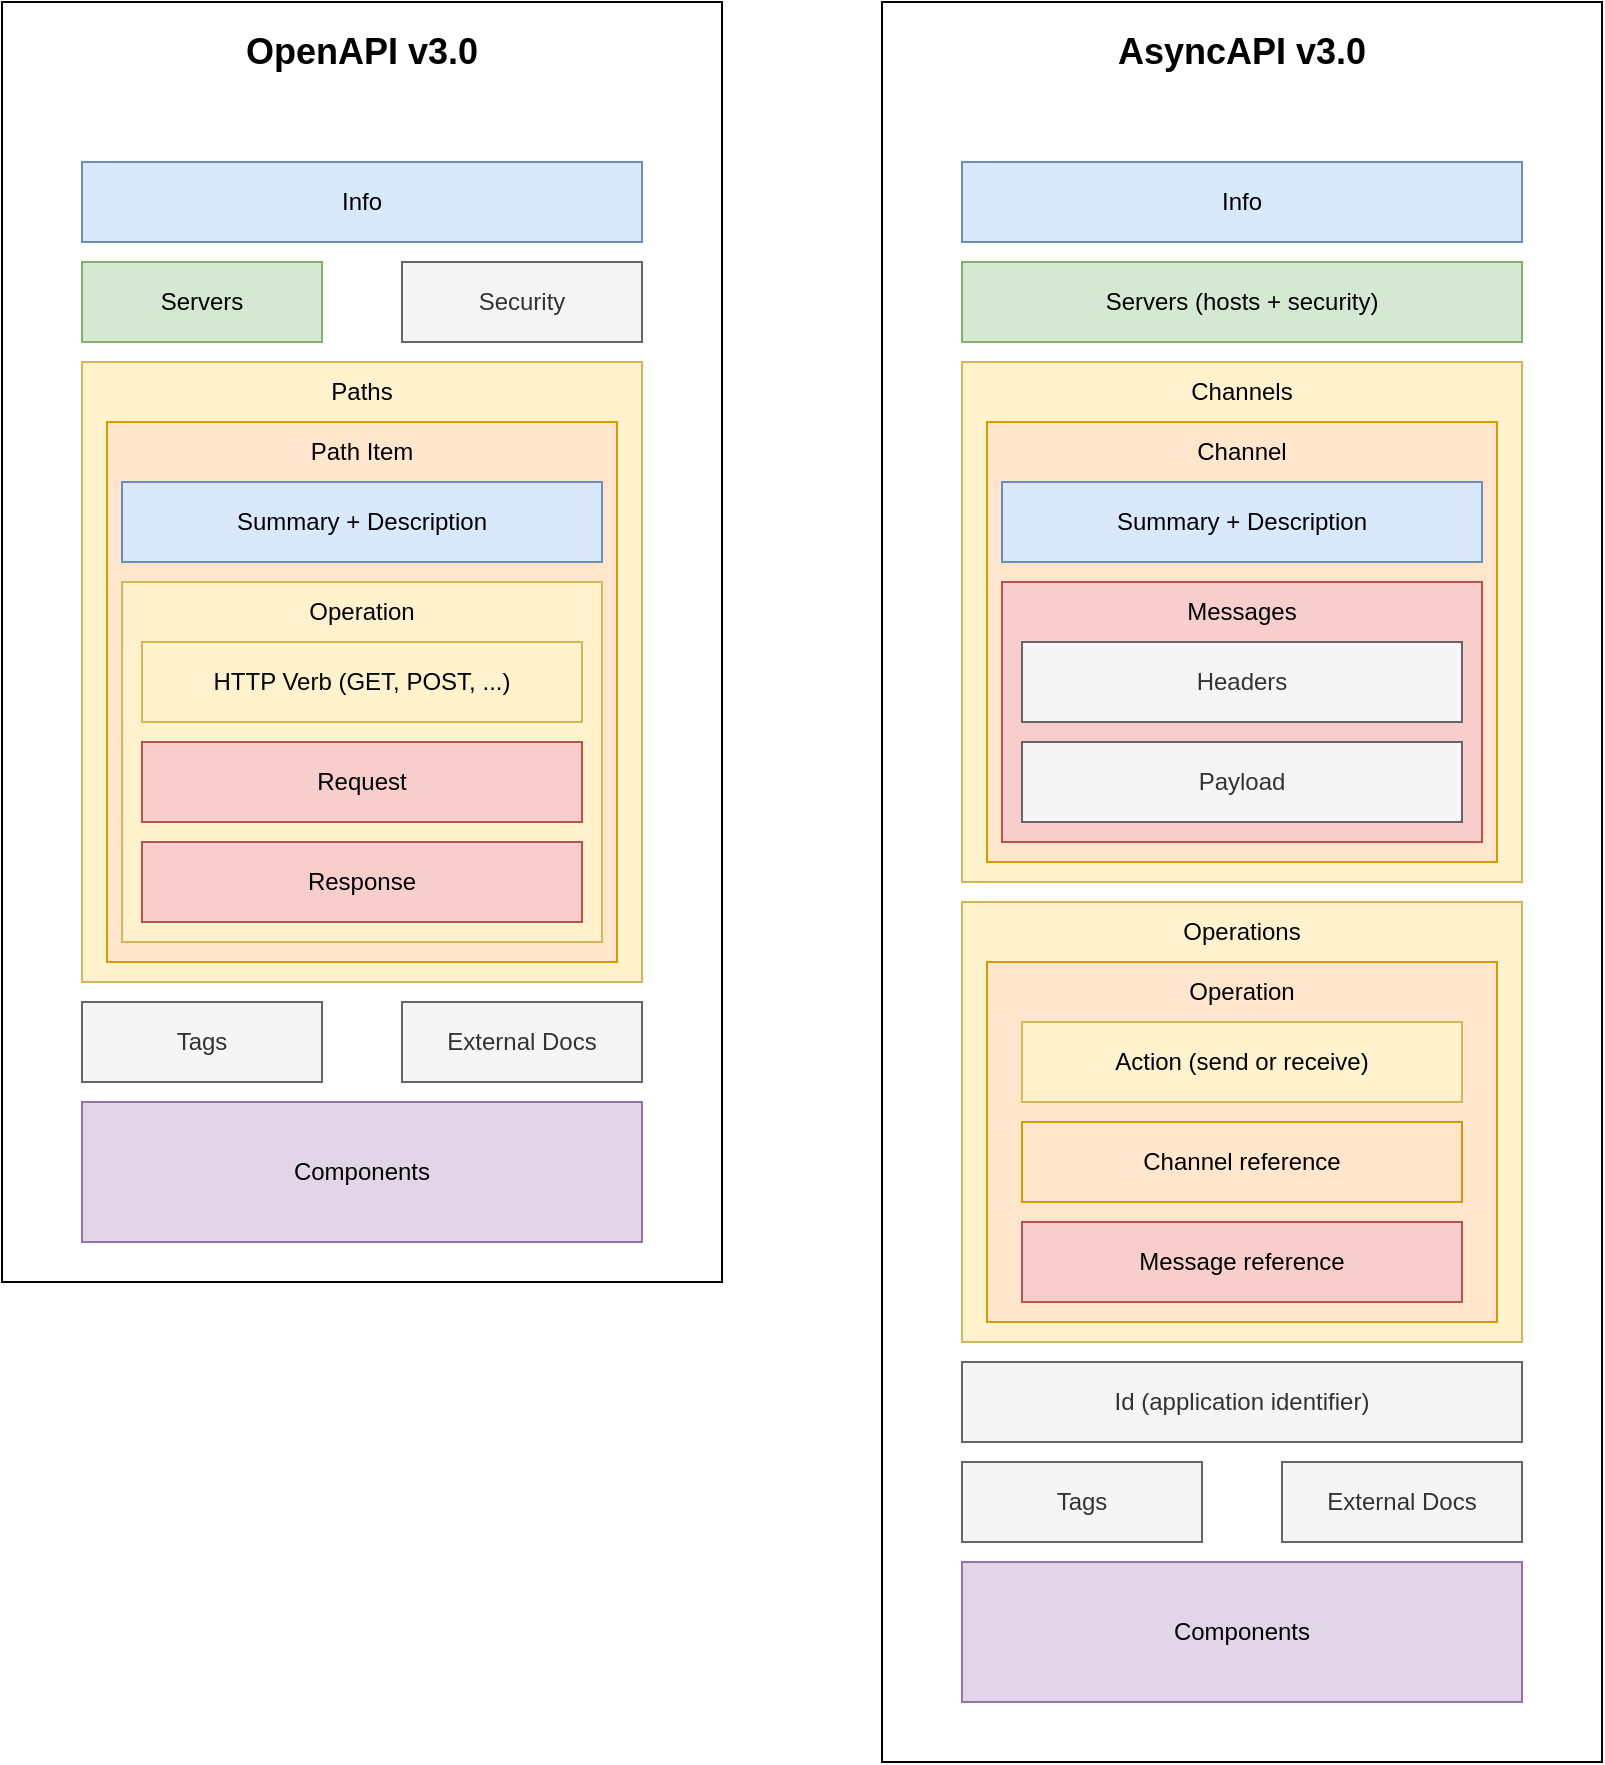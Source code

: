 <mxfile version="22.1.16" type="device" pages="3">
  <diagram name="asyncapi-3" id="oY8CTvEjjCFyNrn2Uyja">
    <mxGraphModel dx="1434" dy="843" grid="1" gridSize="10" guides="1" tooltips="1" connect="1" arrows="1" fold="1" page="1" pageScale="1" pageWidth="850" pageHeight="1100" math="0" shadow="0">
      <root>
        <mxCell id="0" />
        <mxCell id="1" parent="0" />
        <mxCell id="Q7VMRoPUh28EsT4EWLNh-1" value="" style="rounded=0;whiteSpace=wrap;html=1;" vertex="1" parent="1">
          <mxGeometry x="40" y="160" width="360" height="640" as="geometry" />
        </mxCell>
        <mxCell id="Q7VMRoPUh28EsT4EWLNh-2" value="&lt;b&gt;&lt;font style=&quot;font-size: 18px;&quot;&gt;OpenAPI v3.0&lt;/font&gt;&lt;/b&gt;" style="text;html=1;strokeColor=none;fillColor=none;align=center;verticalAlign=middle;whiteSpace=wrap;rounded=0;" vertex="1" parent="1">
          <mxGeometry x="95" y="170" width="250" height="30" as="geometry" />
        </mxCell>
        <mxCell id="Q7VMRoPUh28EsT4EWLNh-3" value="" style="rounded=0;whiteSpace=wrap;html=1;" vertex="1" parent="1">
          <mxGeometry x="480" y="160" width="360" height="880" as="geometry" />
        </mxCell>
        <mxCell id="Q7VMRoPUh28EsT4EWLNh-4" value="&lt;b&gt;&lt;font style=&quot;font-size: 18px;&quot;&gt;AsyncAPI v3.0&lt;/font&gt;&lt;/b&gt;" style="text;html=1;strokeColor=none;fillColor=none;align=center;verticalAlign=middle;whiteSpace=wrap;rounded=0;" vertex="1" parent="1">
          <mxGeometry x="535" y="170" width="250" height="30" as="geometry" />
        </mxCell>
        <mxCell id="Q7VMRoPUh28EsT4EWLNh-5" value="Info" style="rounded=0;whiteSpace=wrap;html=1;fillColor=#dae8fc;strokeColor=#6c8ebf;" vertex="1" parent="1">
          <mxGeometry x="520" y="240" width="280" height="40" as="geometry" />
        </mxCell>
        <mxCell id="Q7VMRoPUh28EsT4EWLNh-6" value="Info" style="rounded=0;whiteSpace=wrap;html=1;fillColor=#dae8fc;strokeColor=#6c8ebf;" vertex="1" parent="1">
          <mxGeometry x="80" y="240" width="280" height="40" as="geometry" />
        </mxCell>
        <mxCell id="Q7VMRoPUh28EsT4EWLNh-7" value="Servers" style="rounded=0;whiteSpace=wrap;html=1;fillColor=#d5e8d4;strokeColor=#82b366;" vertex="1" parent="1">
          <mxGeometry x="80" y="290" width="120" height="40" as="geometry" />
        </mxCell>
        <mxCell id="Q7VMRoPUh28EsT4EWLNh-8" value="Servers (hosts + security)" style="rounded=0;whiteSpace=wrap;html=1;fillColor=#d5e8d4;strokeColor=#82b366;" vertex="1" parent="1">
          <mxGeometry x="520" y="290" width="280" height="40" as="geometry" />
        </mxCell>
        <mxCell id="Q7VMRoPUh28EsT4EWLNh-9" value="Security" style="rounded=0;whiteSpace=wrap;html=1;fillColor=#f5f5f5;strokeColor=#666666;fontColor=#333333;" vertex="1" parent="1">
          <mxGeometry x="240" y="290" width="120" height="40" as="geometry" />
        </mxCell>
        <mxCell id="Q7VMRoPUh28EsT4EWLNh-10" value="" style="rounded=0;whiteSpace=wrap;html=1;fillColor=#fff2cc;strokeColor=#d6b656;" vertex="1" parent="1">
          <mxGeometry x="80" y="340" width="280" height="310" as="geometry" />
        </mxCell>
        <mxCell id="Q7VMRoPUh28EsT4EWLNh-11" value="" style="rounded=0;whiteSpace=wrap;html=1;fillColor=#fff2cc;strokeColor=#d6b656;" vertex="1" parent="1">
          <mxGeometry x="520" y="340" width="280" height="260" as="geometry" />
        </mxCell>
        <mxCell id="Q7VMRoPUh28EsT4EWLNh-12" value="" style="rounded=0;whiteSpace=wrap;html=1;fillColor=#ffe6cc;strokeColor=#d79b00;" vertex="1" parent="1">
          <mxGeometry x="92.5" y="370" width="255" height="270" as="geometry" />
        </mxCell>
        <mxCell id="Q7VMRoPUh28EsT4EWLNh-13" value="" style="rounded=0;whiteSpace=wrap;html=1;fillColor=#ffe6cc;strokeColor=#d79b00;" vertex="1" parent="1">
          <mxGeometry x="532.5" y="370" width="255" height="220" as="geometry" />
        </mxCell>
        <mxCell id="Q7VMRoPUh28EsT4EWLNh-14" value="Summary + Description" style="rounded=0;whiteSpace=wrap;html=1;fillColor=#dae8fc;strokeColor=#6c8ebf;" vertex="1" parent="1">
          <mxGeometry x="100" y="400" width="240" height="40" as="geometry" />
        </mxCell>
        <mxCell id="Q7VMRoPUh28EsT4EWLNh-15" value="Summary + Description" style="rounded=0;whiteSpace=wrap;html=1;fillColor=#dae8fc;strokeColor=#6c8ebf;" vertex="1" parent="1">
          <mxGeometry x="540" y="400" width="240" height="40" as="geometry" />
        </mxCell>
        <mxCell id="Q7VMRoPUh28EsT4EWLNh-16" value="" style="rounded=0;whiteSpace=wrap;html=1;fillColor=#fff2cc;strokeColor=#d6b656;" vertex="1" parent="1">
          <mxGeometry x="100" y="450" width="240" height="180" as="geometry" />
        </mxCell>
        <mxCell id="Q7VMRoPUh28EsT4EWLNh-17" value="HTTP Verb (GET, POST, ...)" style="rounded=0;whiteSpace=wrap;html=1;fillColor=#fff2cc;strokeColor=#d6b656;" vertex="1" parent="1">
          <mxGeometry x="110" y="480" width="220" height="40" as="geometry" />
        </mxCell>
        <mxCell id="Q7VMRoPUh28EsT4EWLNh-18" value="Request" style="rounded=0;whiteSpace=wrap;html=1;fillColor=#f8cecc;strokeColor=#b85450;" vertex="1" parent="1">
          <mxGeometry x="110" y="530" width="220" height="40" as="geometry" />
        </mxCell>
        <mxCell id="Q7VMRoPUh28EsT4EWLNh-19" value="Response" style="rounded=0;whiteSpace=wrap;html=1;fillColor=#f8cecc;strokeColor=#b85450;" vertex="1" parent="1">
          <mxGeometry x="110" y="580" width="220" height="40" as="geometry" />
        </mxCell>
        <mxCell id="Q7VMRoPUh28EsT4EWLNh-20" value="" style="rounded=0;whiteSpace=wrap;html=1;fillColor=#f8cecc;strokeColor=#b85450;" vertex="1" parent="1">
          <mxGeometry x="540" y="450" width="240" height="130" as="geometry" />
        </mxCell>
        <mxCell id="Q7VMRoPUh28EsT4EWLNh-21" value="Headers" style="rounded=0;whiteSpace=wrap;html=1;fillColor=#f5f5f5;strokeColor=#666666;fontColor=#333333;" vertex="1" parent="1">
          <mxGeometry x="550" y="480" width="220" height="40" as="geometry" />
        </mxCell>
        <mxCell id="Q7VMRoPUh28EsT4EWLNh-22" value="Payload" style="rounded=0;whiteSpace=wrap;html=1;fillColor=#f5f5f5;strokeColor=#666666;fontColor=#333333;" vertex="1" parent="1">
          <mxGeometry x="550" y="530" width="220" height="40" as="geometry" />
        </mxCell>
        <mxCell id="Q7VMRoPUh28EsT4EWLNh-23" value="Id (application identifier)" style="rounded=0;whiteSpace=wrap;html=1;fillColor=#f5f5f5;strokeColor=#666666;fontColor=#333333;" vertex="1" parent="1">
          <mxGeometry x="520" y="840" width="280" height="40" as="geometry" />
        </mxCell>
        <mxCell id="Q7VMRoPUh28EsT4EWLNh-24" value="Tags" style="rounded=0;whiteSpace=wrap;html=1;fillColor=#f5f5f5;strokeColor=#666666;fontColor=#333333;" vertex="1" parent="1">
          <mxGeometry x="80" y="660" width="120" height="40" as="geometry" />
        </mxCell>
        <mxCell id="Q7VMRoPUh28EsT4EWLNh-25" value="External Docs" style="rounded=0;whiteSpace=wrap;html=1;fillColor=#f5f5f5;strokeColor=#666666;fontColor=#333333;" vertex="1" parent="1">
          <mxGeometry x="240" y="660" width="120" height="40" as="geometry" />
        </mxCell>
        <mxCell id="Q7VMRoPUh28EsT4EWLNh-26" value="" style="rounded=0;whiteSpace=wrap;html=1;fillColor=#fff2cc;strokeColor=#d6b656;" vertex="1" parent="1">
          <mxGeometry x="520" y="610" width="280" height="220" as="geometry" />
        </mxCell>
        <mxCell id="Q7VMRoPUh28EsT4EWLNh-27" value="" style="rounded=0;whiteSpace=wrap;html=1;fillColor=#ffe6cc;strokeColor=#d79b00;" vertex="1" parent="1">
          <mxGeometry x="532.5" y="640" width="255" height="180" as="geometry" />
        </mxCell>
        <mxCell id="Q7VMRoPUh28EsT4EWLNh-28" value="Action (send or receive)" style="rounded=0;whiteSpace=wrap;html=1;fillColor=#fff2cc;strokeColor=#d6b656;" vertex="1" parent="1">
          <mxGeometry x="550" y="670" width="220" height="40" as="geometry" />
        </mxCell>
        <mxCell id="Q7VMRoPUh28EsT4EWLNh-31" value="Channel reference" style="rounded=0;whiteSpace=wrap;html=1;fillColor=#ffe6cc;strokeColor=#d79b00;" vertex="1" parent="1">
          <mxGeometry x="550" y="720" width="220" height="40" as="geometry" />
        </mxCell>
        <mxCell id="Q7VMRoPUh28EsT4EWLNh-32" value="Message reference" style="rounded=0;whiteSpace=wrap;html=1;fillColor=#f8cecc;strokeColor=#b85450;" vertex="1" parent="1">
          <mxGeometry x="550" y="770" width="220" height="40" as="geometry" />
        </mxCell>
        <mxCell id="Q7VMRoPUh28EsT4EWLNh-33" value="Tags" style="rounded=0;whiteSpace=wrap;html=1;fillColor=#f5f5f5;strokeColor=#666666;fontColor=#333333;" vertex="1" parent="1">
          <mxGeometry x="520" y="890" width="120" height="40" as="geometry" />
        </mxCell>
        <mxCell id="Q7VMRoPUh28EsT4EWLNh-34" value="External Docs" style="rounded=0;whiteSpace=wrap;html=1;fillColor=#f5f5f5;strokeColor=#666666;fontColor=#333333;" vertex="1" parent="1">
          <mxGeometry x="680" y="890" width="120" height="40" as="geometry" />
        </mxCell>
        <mxCell id="Q7VMRoPUh28EsT4EWLNh-35" value="Components" style="rounded=0;whiteSpace=wrap;html=1;fillColor=#e1d5e7;strokeColor=#9673a6;" vertex="1" parent="1">
          <mxGeometry x="80" y="710" width="280" height="70" as="geometry" />
        </mxCell>
        <mxCell id="Q7VMRoPUh28EsT4EWLNh-36" value="Components" style="rounded=0;whiteSpace=wrap;html=1;fillColor=#e1d5e7;strokeColor=#9673a6;" vertex="1" parent="1">
          <mxGeometry x="520" y="940" width="280" height="70" as="geometry" />
        </mxCell>
        <mxCell id="Q7VMRoPUh28EsT4EWLNh-37" value="Paths" style="text;html=1;strokeColor=none;fillColor=none;align=center;verticalAlign=middle;whiteSpace=wrap;rounded=0;" vertex="1" parent="1">
          <mxGeometry x="190" y="340" width="60" height="30" as="geometry" />
        </mxCell>
        <mxCell id="Q7VMRoPUh28EsT4EWLNh-38" value="Path Item" style="text;html=1;strokeColor=none;fillColor=none;align=center;verticalAlign=middle;whiteSpace=wrap;rounded=0;" vertex="1" parent="1">
          <mxGeometry x="190" y="370" width="60" height="30" as="geometry" />
        </mxCell>
        <mxCell id="Q7VMRoPUh28EsT4EWLNh-39" value="Operation" style="text;html=1;strokeColor=none;fillColor=none;align=center;verticalAlign=middle;whiteSpace=wrap;rounded=0;" vertex="1" parent="1">
          <mxGeometry x="190" y="450" width="60" height="30" as="geometry" />
        </mxCell>
        <mxCell id="Q7VMRoPUh28EsT4EWLNh-40" value="Channels" style="text;html=1;strokeColor=none;fillColor=none;align=center;verticalAlign=middle;whiteSpace=wrap;rounded=0;" vertex="1" parent="1">
          <mxGeometry x="630" y="340" width="60" height="30" as="geometry" />
        </mxCell>
        <mxCell id="Q7VMRoPUh28EsT4EWLNh-41" value="Channel" style="text;html=1;strokeColor=none;fillColor=none;align=center;verticalAlign=middle;whiteSpace=wrap;rounded=0;" vertex="1" parent="1">
          <mxGeometry x="630" y="370" width="60" height="30" as="geometry" />
        </mxCell>
        <mxCell id="Q7VMRoPUh28EsT4EWLNh-42" value="Messages" style="text;html=1;strokeColor=none;fillColor=none;align=center;verticalAlign=middle;whiteSpace=wrap;rounded=0;" vertex="1" parent="1">
          <mxGeometry x="630" y="450" width="60" height="30" as="geometry" />
        </mxCell>
        <mxCell id="Q7VMRoPUh28EsT4EWLNh-43" value="Operations" style="text;html=1;strokeColor=none;fillColor=none;align=center;verticalAlign=middle;whiteSpace=wrap;rounded=0;" vertex="1" parent="1">
          <mxGeometry x="630" y="610" width="60" height="30" as="geometry" />
        </mxCell>
        <mxCell id="Q7VMRoPUh28EsT4EWLNh-44" value="Operation" style="text;html=1;strokeColor=none;fillColor=none;align=center;verticalAlign=middle;whiteSpace=wrap;rounded=0;" vertex="1" parent="1">
          <mxGeometry x="630" y="640" width="60" height="30" as="geometry" />
        </mxCell>
      </root>
    </mxGraphModel>
  </diagram>
  <diagram name="asyncapi-2" id="qlVWPGXQRmIXwscnHqLH">
    <mxGraphModel dx="1434" dy="843" grid="1" gridSize="10" guides="1" tooltips="1" connect="1" arrows="1" fold="1" page="1" pageScale="1" pageWidth="850" pageHeight="1100" math="0" shadow="0">
      <root>
        <mxCell id="OwZSLE_xJ8F596Xypq2B-0" />
        <mxCell id="OwZSLE_xJ8F596Xypq2B-1" parent="OwZSLE_xJ8F596Xypq2B-0" />
        <mxCell id="OwZSLE_xJ8F596Xypq2B-2" value="" style="rounded=0;whiteSpace=wrap;html=1;" vertex="1" parent="OwZSLE_xJ8F596Xypq2B-1">
          <mxGeometry x="40" y="160" width="360" height="640" as="geometry" />
        </mxCell>
        <mxCell id="OwZSLE_xJ8F596Xypq2B-3" value="&lt;b&gt;&lt;font style=&quot;font-size: 18px;&quot;&gt;OpenAPI v3.0&lt;/font&gt;&lt;/b&gt;" style="text;html=1;strokeColor=none;fillColor=none;align=center;verticalAlign=middle;whiteSpace=wrap;rounded=0;" vertex="1" parent="OwZSLE_xJ8F596Xypq2B-1">
          <mxGeometry x="95" y="170" width="250" height="30" as="geometry" />
        </mxCell>
        <mxCell id="OwZSLE_xJ8F596Xypq2B-4" value="" style="rounded=0;whiteSpace=wrap;html=1;" vertex="1" parent="OwZSLE_xJ8F596Xypq2B-1">
          <mxGeometry x="480" y="160" width="360" height="690" as="geometry" />
        </mxCell>
        <mxCell id="OwZSLE_xJ8F596Xypq2B-5" value="&lt;b&gt;&lt;font style=&quot;font-size: 18px;&quot;&gt;AsyncAPI v2.0&lt;/font&gt;&lt;/b&gt;" style="text;html=1;strokeColor=none;fillColor=none;align=center;verticalAlign=middle;whiteSpace=wrap;rounded=0;" vertex="1" parent="OwZSLE_xJ8F596Xypq2B-1">
          <mxGeometry x="535" y="170" width="250" height="30" as="geometry" />
        </mxCell>
        <mxCell id="OwZSLE_xJ8F596Xypq2B-6" value="Info" style="rounded=0;whiteSpace=wrap;html=1;fillColor=#dae8fc;strokeColor=#6c8ebf;" vertex="1" parent="OwZSLE_xJ8F596Xypq2B-1">
          <mxGeometry x="520" y="240" width="280" height="40" as="geometry" />
        </mxCell>
        <mxCell id="OwZSLE_xJ8F596Xypq2B-7" value="Info" style="rounded=0;whiteSpace=wrap;html=1;fillColor=#dae8fc;strokeColor=#6c8ebf;" vertex="1" parent="OwZSLE_xJ8F596Xypq2B-1">
          <mxGeometry x="80" y="240" width="280" height="40" as="geometry" />
        </mxCell>
        <mxCell id="OwZSLE_xJ8F596Xypq2B-8" value="Servers" style="rounded=0;whiteSpace=wrap;html=1;fillColor=#d5e8d4;strokeColor=#82b366;" vertex="1" parent="OwZSLE_xJ8F596Xypq2B-1">
          <mxGeometry x="80" y="290" width="120" height="40" as="geometry" />
        </mxCell>
        <mxCell id="OwZSLE_xJ8F596Xypq2B-9" value="Servers (hosts + security)" style="rounded=0;whiteSpace=wrap;html=1;fillColor=#d5e8d4;strokeColor=#82b366;" vertex="1" parent="OwZSLE_xJ8F596Xypq2B-1">
          <mxGeometry x="520" y="290" width="280" height="40" as="geometry" />
        </mxCell>
        <mxCell id="OwZSLE_xJ8F596Xypq2B-10" value="Security" style="rounded=0;whiteSpace=wrap;html=1;fillColor=#f5f5f5;strokeColor=#666666;fontColor=#333333;" vertex="1" parent="OwZSLE_xJ8F596Xypq2B-1">
          <mxGeometry x="240" y="290" width="120" height="40" as="geometry" />
        </mxCell>
        <mxCell id="OwZSLE_xJ8F596Xypq2B-11" value="" style="rounded=0;whiteSpace=wrap;html=1;fillColor=#fff2cc;strokeColor=#d6b656;" vertex="1" parent="OwZSLE_xJ8F596Xypq2B-1">
          <mxGeometry x="80" y="340" width="280" height="310" as="geometry" />
        </mxCell>
        <mxCell id="OwZSLE_xJ8F596Xypq2B-12" value="" style="rounded=0;whiteSpace=wrap;html=1;fillColor=#fff2cc;strokeColor=#d6b656;" vertex="1" parent="OwZSLE_xJ8F596Xypq2B-1">
          <mxGeometry x="520" y="340" width="280" height="300" as="geometry" />
        </mxCell>
        <mxCell id="OwZSLE_xJ8F596Xypq2B-13" value="" style="rounded=0;whiteSpace=wrap;html=1;fillColor=#ffe6cc;strokeColor=#d79b00;" vertex="1" parent="OwZSLE_xJ8F596Xypq2B-1">
          <mxGeometry x="92.5" y="370" width="255" height="270" as="geometry" />
        </mxCell>
        <mxCell id="OwZSLE_xJ8F596Xypq2B-14" value="" style="rounded=0;whiteSpace=wrap;html=1;fillColor=#ffe6cc;strokeColor=#d79b00;" vertex="1" parent="OwZSLE_xJ8F596Xypq2B-1">
          <mxGeometry x="532.5" y="370" width="255" height="260" as="geometry" />
        </mxCell>
        <mxCell id="OwZSLE_xJ8F596Xypq2B-15" value="Summary + Description" style="rounded=0;whiteSpace=wrap;html=1;fillColor=#dae8fc;strokeColor=#6c8ebf;" vertex="1" parent="OwZSLE_xJ8F596Xypq2B-1">
          <mxGeometry x="100" y="400" width="240" height="40" as="geometry" />
        </mxCell>
        <mxCell id="BVxUcU8hnOry5M6WFWZq-0" value="" style="rounded=0;whiteSpace=wrap;html=1;fillColor=#fff2cc;strokeColor=#d6b656;" vertex="1" parent="OwZSLE_xJ8F596Xypq2B-1">
          <mxGeometry x="540" y="400" width="240" height="220" as="geometry" />
        </mxCell>
        <mxCell id="OwZSLE_xJ8F596Xypq2B-16" value="Summary + Description" style="rounded=0;whiteSpace=wrap;html=1;fillColor=#dae8fc;strokeColor=#6c8ebf;" vertex="1" parent="OwZSLE_xJ8F596Xypq2B-1">
          <mxGeometry x="550" y="430" width="220" height="40" as="geometry" />
        </mxCell>
        <mxCell id="OwZSLE_xJ8F596Xypq2B-17" value="" style="rounded=0;whiteSpace=wrap;html=1;fillColor=#fff2cc;strokeColor=#d6b656;" vertex="1" parent="OwZSLE_xJ8F596Xypq2B-1">
          <mxGeometry x="100" y="450" width="240" height="180" as="geometry" />
        </mxCell>
        <mxCell id="OwZSLE_xJ8F596Xypq2B-18" value="HTTP Verb (GET, POST, ...)" style="rounded=0;whiteSpace=wrap;html=1;fillColor=#fff2cc;strokeColor=#d6b656;" vertex="1" parent="OwZSLE_xJ8F596Xypq2B-1">
          <mxGeometry x="110" y="480" width="220" height="40" as="geometry" />
        </mxCell>
        <mxCell id="OwZSLE_xJ8F596Xypq2B-19" value="Request" style="rounded=0;whiteSpace=wrap;html=1;fillColor=#f8cecc;strokeColor=#b85450;" vertex="1" parent="OwZSLE_xJ8F596Xypq2B-1">
          <mxGeometry x="110" y="530" width="220" height="40" as="geometry" />
        </mxCell>
        <mxCell id="OwZSLE_xJ8F596Xypq2B-20" value="Response" style="rounded=0;whiteSpace=wrap;html=1;fillColor=#f8cecc;strokeColor=#b85450;" vertex="1" parent="OwZSLE_xJ8F596Xypq2B-1">
          <mxGeometry x="110" y="580" width="220" height="40" as="geometry" />
        </mxCell>
        <mxCell id="OwZSLE_xJ8F596Xypq2B-21" value="" style="rounded=0;whiteSpace=wrap;html=1;fillColor=#f8cecc;strokeColor=#b85450;" vertex="1" parent="OwZSLE_xJ8F596Xypq2B-1">
          <mxGeometry x="550" y="480" width="220" height="130" as="geometry" />
        </mxCell>
        <mxCell id="OwZSLE_xJ8F596Xypq2B-22" value="Headers" style="rounded=0;whiteSpace=wrap;html=1;fillColor=#f5f5f5;strokeColor=#666666;fontColor=#333333;" vertex="1" parent="OwZSLE_xJ8F596Xypq2B-1">
          <mxGeometry x="560" y="510" width="200" height="40" as="geometry" />
        </mxCell>
        <mxCell id="OwZSLE_xJ8F596Xypq2B-23" value="Payload" style="rounded=0;whiteSpace=wrap;html=1;fillColor=#f5f5f5;strokeColor=#666666;fontColor=#333333;" vertex="1" parent="OwZSLE_xJ8F596Xypq2B-1">
          <mxGeometry x="560" y="560" width="200" height="40" as="geometry" />
        </mxCell>
        <mxCell id="OwZSLE_xJ8F596Xypq2B-24" value="Id (application identifier)" style="rounded=0;whiteSpace=wrap;html=1;fillColor=#f5f5f5;strokeColor=#666666;fontColor=#333333;" vertex="1" parent="OwZSLE_xJ8F596Xypq2B-1">
          <mxGeometry x="520" y="650" width="280" height="40" as="geometry" />
        </mxCell>
        <mxCell id="OwZSLE_xJ8F596Xypq2B-25" value="Tags" style="rounded=0;whiteSpace=wrap;html=1;fillColor=#f5f5f5;strokeColor=#666666;fontColor=#333333;" vertex="1" parent="OwZSLE_xJ8F596Xypq2B-1">
          <mxGeometry x="80" y="660" width="120" height="40" as="geometry" />
        </mxCell>
        <mxCell id="OwZSLE_xJ8F596Xypq2B-26" value="External Docs" style="rounded=0;whiteSpace=wrap;html=1;fillColor=#f5f5f5;strokeColor=#666666;fontColor=#333333;" vertex="1" parent="OwZSLE_xJ8F596Xypq2B-1">
          <mxGeometry x="240" y="660" width="120" height="40" as="geometry" />
        </mxCell>
        <mxCell id="OwZSLE_xJ8F596Xypq2B-32" value="Tags" style="rounded=0;whiteSpace=wrap;html=1;fillColor=#f5f5f5;strokeColor=#666666;fontColor=#333333;" vertex="1" parent="OwZSLE_xJ8F596Xypq2B-1">
          <mxGeometry x="520" y="700" width="120" height="40" as="geometry" />
        </mxCell>
        <mxCell id="OwZSLE_xJ8F596Xypq2B-33" value="External Docs" style="rounded=0;whiteSpace=wrap;html=1;fillColor=#f5f5f5;strokeColor=#666666;fontColor=#333333;" vertex="1" parent="OwZSLE_xJ8F596Xypq2B-1">
          <mxGeometry x="680" y="700" width="120" height="40" as="geometry" />
        </mxCell>
        <mxCell id="OwZSLE_xJ8F596Xypq2B-34" value="Components" style="rounded=0;whiteSpace=wrap;html=1;fillColor=#e1d5e7;strokeColor=#9673a6;" vertex="1" parent="OwZSLE_xJ8F596Xypq2B-1">
          <mxGeometry x="80" y="710" width="280" height="70" as="geometry" />
        </mxCell>
        <mxCell id="OwZSLE_xJ8F596Xypq2B-35" value="Components" style="rounded=0;whiteSpace=wrap;html=1;fillColor=#e1d5e7;strokeColor=#9673a6;" vertex="1" parent="OwZSLE_xJ8F596Xypq2B-1">
          <mxGeometry x="520" y="750" width="280" height="70" as="geometry" />
        </mxCell>
        <mxCell id="OwZSLE_xJ8F596Xypq2B-36" value="Paths" style="text;html=1;strokeColor=none;fillColor=none;align=center;verticalAlign=middle;whiteSpace=wrap;rounded=0;" vertex="1" parent="OwZSLE_xJ8F596Xypq2B-1">
          <mxGeometry x="190" y="340" width="60" height="30" as="geometry" />
        </mxCell>
        <mxCell id="OwZSLE_xJ8F596Xypq2B-37" value="Path Item" style="text;html=1;strokeColor=none;fillColor=none;align=center;verticalAlign=middle;whiteSpace=wrap;rounded=0;" vertex="1" parent="OwZSLE_xJ8F596Xypq2B-1">
          <mxGeometry x="190" y="370" width="60" height="30" as="geometry" />
        </mxCell>
        <mxCell id="OwZSLE_xJ8F596Xypq2B-38" value="Operation" style="text;html=1;strokeColor=none;fillColor=none;align=center;verticalAlign=middle;whiteSpace=wrap;rounded=0;" vertex="1" parent="OwZSLE_xJ8F596Xypq2B-1">
          <mxGeometry x="190" y="450" width="60" height="30" as="geometry" />
        </mxCell>
        <mxCell id="OwZSLE_xJ8F596Xypq2B-39" value="Channels" style="text;html=1;strokeColor=none;fillColor=none;align=center;verticalAlign=middle;whiteSpace=wrap;rounded=0;" vertex="1" parent="OwZSLE_xJ8F596Xypq2B-1">
          <mxGeometry x="630" y="340" width="60" height="30" as="geometry" />
        </mxCell>
        <mxCell id="OwZSLE_xJ8F596Xypq2B-40" value="Channel" style="text;html=1;strokeColor=none;fillColor=none;align=center;verticalAlign=middle;whiteSpace=wrap;rounded=0;" vertex="1" parent="OwZSLE_xJ8F596Xypq2B-1">
          <mxGeometry x="630" y="370" width="60" height="30" as="geometry" />
        </mxCell>
        <mxCell id="OwZSLE_xJ8F596Xypq2B-41" value="Messages" style="text;html=1;strokeColor=none;fillColor=none;align=center;verticalAlign=middle;whiteSpace=wrap;rounded=0;" vertex="1" parent="OwZSLE_xJ8F596Xypq2B-1">
          <mxGeometry x="630" y="480" width="60" height="30" as="geometry" />
        </mxCell>
        <mxCell id="BVxUcU8hnOry5M6WFWZq-1" value="Operation (publish and suscribe)" style="text;html=1;strokeColor=none;fillColor=none;align=center;verticalAlign=middle;whiteSpace=wrap;rounded=0;" vertex="1" parent="OwZSLE_xJ8F596Xypq2B-1">
          <mxGeometry x="550" y="400" width="220" height="30" as="geometry" />
        </mxCell>
      </root>
    </mxGraphModel>
  </diagram>
  <diagram name="asyncapi 2-&gt;3" id="QgIxtDRK6Z5Cc9p6WY9F">
    <mxGraphModel dx="1434" dy="843" grid="1" gridSize="10" guides="1" tooltips="1" connect="1" arrows="1" fold="1" page="1" pageScale="1" pageWidth="850" pageHeight="1100" math="0" shadow="0">
      <root>
        <mxCell id="524_J6BjJrlqiwvkCDzR-0" />
        <mxCell id="524_J6BjJrlqiwvkCDzR-1" parent="524_J6BjJrlqiwvkCDzR-0" />
        <mxCell id="524_J6BjJrlqiwvkCDzR-4" value="" style="rounded=0;whiteSpace=wrap;html=1;" vertex="1" parent="524_J6BjJrlqiwvkCDzR-1">
          <mxGeometry x="480" y="160" width="360" height="880" as="geometry" />
        </mxCell>
        <mxCell id="524_J6BjJrlqiwvkCDzR-5" value="&lt;b&gt;&lt;font style=&quot;font-size: 18px;&quot;&gt;AsyncAPI v3.0&lt;/font&gt;&lt;/b&gt;" style="text;html=1;strokeColor=none;fillColor=none;align=center;verticalAlign=middle;whiteSpace=wrap;rounded=0;" vertex="1" parent="524_J6BjJrlqiwvkCDzR-1">
          <mxGeometry x="535" y="170" width="250" height="30" as="geometry" />
        </mxCell>
        <mxCell id="524_J6BjJrlqiwvkCDzR-6" value="Info" style="rounded=0;whiteSpace=wrap;html=1;fillColor=#dae8fc;strokeColor=#6c8ebf;" vertex="1" parent="524_J6BjJrlqiwvkCDzR-1">
          <mxGeometry x="520" y="240" width="280" height="40" as="geometry" />
        </mxCell>
        <mxCell id="524_J6BjJrlqiwvkCDzR-9" value="Servers (hosts + security)" style="rounded=0;whiteSpace=wrap;html=1;fillColor=#d5e8d4;strokeColor=#82b366;" vertex="1" parent="524_J6BjJrlqiwvkCDzR-1">
          <mxGeometry x="520" y="290" width="280" height="40" as="geometry" />
        </mxCell>
        <mxCell id="524_J6BjJrlqiwvkCDzR-12" value="" style="rounded=0;whiteSpace=wrap;html=1;fillColor=#fff2cc;strokeColor=#d6b656;" vertex="1" parent="524_J6BjJrlqiwvkCDzR-1">
          <mxGeometry x="520" y="340" width="280" height="260" as="geometry" />
        </mxCell>
        <mxCell id="524_J6BjJrlqiwvkCDzR-14" value="" style="rounded=0;whiteSpace=wrap;html=1;fillColor=#ffe6cc;strokeColor=#d79b00;" vertex="1" parent="524_J6BjJrlqiwvkCDzR-1">
          <mxGeometry x="532.5" y="370" width="255" height="220" as="geometry" />
        </mxCell>
        <mxCell id="524_J6BjJrlqiwvkCDzR-16" value="Summary + Description" style="rounded=0;whiteSpace=wrap;html=1;fillColor=#dae8fc;strokeColor=#6c8ebf;" vertex="1" parent="524_J6BjJrlqiwvkCDzR-1">
          <mxGeometry x="540" y="400" width="240" height="40" as="geometry" />
        </mxCell>
        <mxCell id="524_J6BjJrlqiwvkCDzR-21" value="" style="rounded=0;whiteSpace=wrap;html=1;fillColor=#f8cecc;strokeColor=#b85450;" vertex="1" parent="524_J6BjJrlqiwvkCDzR-1">
          <mxGeometry x="540" y="450" width="240" height="130" as="geometry" />
        </mxCell>
        <mxCell id="524_J6BjJrlqiwvkCDzR-22" value="Headers" style="rounded=0;whiteSpace=wrap;html=1;fillColor=#f5f5f5;strokeColor=#666666;fontColor=#333333;" vertex="1" parent="524_J6BjJrlqiwvkCDzR-1">
          <mxGeometry x="550" y="480" width="220" height="40" as="geometry" />
        </mxCell>
        <mxCell id="524_J6BjJrlqiwvkCDzR-23" value="Payload" style="rounded=0;whiteSpace=wrap;html=1;fillColor=#f5f5f5;strokeColor=#666666;fontColor=#333333;" vertex="1" parent="524_J6BjJrlqiwvkCDzR-1">
          <mxGeometry x="550" y="530" width="220" height="40" as="geometry" />
        </mxCell>
        <mxCell id="524_J6BjJrlqiwvkCDzR-24" value="Id (application identifier)" style="rounded=0;whiteSpace=wrap;html=1;fillColor=#f5f5f5;strokeColor=#666666;fontColor=#333333;" vertex="1" parent="524_J6BjJrlqiwvkCDzR-1">
          <mxGeometry x="520" y="840" width="280" height="40" as="geometry" />
        </mxCell>
        <mxCell id="524_J6BjJrlqiwvkCDzR-27" value="" style="rounded=0;whiteSpace=wrap;html=1;fillColor=#fff2cc;strokeColor=#d6b656;" vertex="1" parent="524_J6BjJrlqiwvkCDzR-1">
          <mxGeometry x="520" y="610" width="280" height="220" as="geometry" />
        </mxCell>
        <mxCell id="524_J6BjJrlqiwvkCDzR-28" value="" style="rounded=0;whiteSpace=wrap;html=1;fillColor=#ffe6cc;strokeColor=#d79b00;" vertex="1" parent="524_J6BjJrlqiwvkCDzR-1">
          <mxGeometry x="532.5" y="640" width="255" height="180" as="geometry" />
        </mxCell>
        <mxCell id="524_J6BjJrlqiwvkCDzR-29" value="Action (send or receive)" style="rounded=0;whiteSpace=wrap;html=1;fillColor=#fff2cc;strokeColor=#d6b656;" vertex="1" parent="524_J6BjJrlqiwvkCDzR-1">
          <mxGeometry x="550" y="670" width="220" height="40" as="geometry" />
        </mxCell>
        <mxCell id="524_J6BjJrlqiwvkCDzR-30" value="Channel reference" style="rounded=0;whiteSpace=wrap;html=1;fillColor=#ffe6cc;strokeColor=#d79b00;" vertex="1" parent="524_J6BjJrlqiwvkCDzR-1">
          <mxGeometry x="550" y="720" width="220" height="40" as="geometry" />
        </mxCell>
        <mxCell id="524_J6BjJrlqiwvkCDzR-31" value="Message reference" style="rounded=0;whiteSpace=wrap;html=1;fillColor=#f8cecc;strokeColor=#b85450;" vertex="1" parent="524_J6BjJrlqiwvkCDzR-1">
          <mxGeometry x="550" y="770" width="220" height="40" as="geometry" />
        </mxCell>
        <mxCell id="524_J6BjJrlqiwvkCDzR-32" value="Tags" style="rounded=0;whiteSpace=wrap;html=1;fillColor=#f5f5f5;strokeColor=#666666;fontColor=#333333;" vertex="1" parent="524_J6BjJrlqiwvkCDzR-1">
          <mxGeometry x="520" y="890" width="120" height="40" as="geometry" />
        </mxCell>
        <mxCell id="524_J6BjJrlqiwvkCDzR-33" value="External Docs" style="rounded=0;whiteSpace=wrap;html=1;fillColor=#f5f5f5;strokeColor=#666666;fontColor=#333333;" vertex="1" parent="524_J6BjJrlqiwvkCDzR-1">
          <mxGeometry x="680" y="890" width="120" height="40" as="geometry" />
        </mxCell>
        <mxCell id="524_J6BjJrlqiwvkCDzR-35" value="Components" style="rounded=0;whiteSpace=wrap;html=1;fillColor=#e1d5e7;strokeColor=#9673a6;" vertex="1" parent="524_J6BjJrlqiwvkCDzR-1">
          <mxGeometry x="520" y="940" width="280" height="70" as="geometry" />
        </mxCell>
        <mxCell id="524_J6BjJrlqiwvkCDzR-39" value="Channels" style="text;html=1;strokeColor=none;fillColor=none;align=center;verticalAlign=middle;whiteSpace=wrap;rounded=0;" vertex="1" parent="524_J6BjJrlqiwvkCDzR-1">
          <mxGeometry x="630" y="340" width="60" height="30" as="geometry" />
        </mxCell>
        <mxCell id="524_J6BjJrlqiwvkCDzR-40" value="Channel" style="text;html=1;strokeColor=none;fillColor=none;align=center;verticalAlign=middle;whiteSpace=wrap;rounded=0;" vertex="1" parent="524_J6BjJrlqiwvkCDzR-1">
          <mxGeometry x="630" y="370" width="60" height="30" as="geometry" />
        </mxCell>
        <mxCell id="524_J6BjJrlqiwvkCDzR-41" value="Messages" style="text;html=1;strokeColor=none;fillColor=none;align=center;verticalAlign=middle;whiteSpace=wrap;rounded=0;" vertex="1" parent="524_J6BjJrlqiwvkCDzR-1">
          <mxGeometry x="630" y="450" width="60" height="30" as="geometry" />
        </mxCell>
        <mxCell id="524_J6BjJrlqiwvkCDzR-42" value="Operations" style="text;html=1;strokeColor=none;fillColor=none;align=center;verticalAlign=middle;whiteSpace=wrap;rounded=0;" vertex="1" parent="524_J6BjJrlqiwvkCDzR-1">
          <mxGeometry x="630" y="610" width="60" height="30" as="geometry" />
        </mxCell>
        <mxCell id="524_J6BjJrlqiwvkCDzR-43" value="Operation" style="text;html=1;strokeColor=none;fillColor=none;align=center;verticalAlign=middle;whiteSpace=wrap;rounded=0;" vertex="1" parent="524_J6BjJrlqiwvkCDzR-1">
          <mxGeometry x="630" y="640" width="60" height="30" as="geometry" />
        </mxCell>
        <mxCell id="uX7ixbh1zManm9RQTSDh-0" value="" style="rounded=0;whiteSpace=wrap;html=1;" vertex="1" parent="524_J6BjJrlqiwvkCDzR-1">
          <mxGeometry x="40" y="160" width="360" height="690" as="geometry" />
        </mxCell>
        <mxCell id="uX7ixbh1zManm9RQTSDh-1" value="&lt;b&gt;&lt;font style=&quot;font-size: 18px;&quot;&gt;AsyncAPI v2.0&lt;/font&gt;&lt;/b&gt;" style="text;html=1;strokeColor=none;fillColor=none;align=center;verticalAlign=middle;whiteSpace=wrap;rounded=0;" vertex="1" parent="524_J6BjJrlqiwvkCDzR-1">
          <mxGeometry x="95" y="170" width="250" height="30" as="geometry" />
        </mxCell>
        <mxCell id="uX7ixbh1zManm9RQTSDh-2" value="Info" style="rounded=0;whiteSpace=wrap;html=1;fillColor=#dae8fc;strokeColor=#6c8ebf;" vertex="1" parent="524_J6BjJrlqiwvkCDzR-1">
          <mxGeometry x="80" y="240" width="280" height="40" as="geometry" />
        </mxCell>
        <mxCell id="uX7ixbh1zManm9RQTSDh-3" value="Servers (hosts + security)" style="rounded=0;whiteSpace=wrap;html=1;fillColor=#d5e8d4;strokeColor=#82b366;" vertex="1" parent="524_J6BjJrlqiwvkCDzR-1">
          <mxGeometry x="80" y="290" width="280" height="40" as="geometry" />
        </mxCell>
        <mxCell id="uX7ixbh1zManm9RQTSDh-4" value="" style="rounded=0;whiteSpace=wrap;html=1;fillColor=#fff2cc;strokeColor=#d6b656;" vertex="1" parent="524_J6BjJrlqiwvkCDzR-1">
          <mxGeometry x="80" y="340" width="280" height="300" as="geometry" />
        </mxCell>
        <mxCell id="uX7ixbh1zManm9RQTSDh-5" value="" style="rounded=0;whiteSpace=wrap;html=1;fillColor=#ffe6cc;strokeColor=#d79b00;" vertex="1" parent="524_J6BjJrlqiwvkCDzR-1">
          <mxGeometry x="92.5" y="370" width="255" height="260" as="geometry" />
        </mxCell>
        <mxCell id="uX7ixbh1zManm9RQTSDh-6" value="" style="rounded=0;whiteSpace=wrap;html=1;fillColor=#fff2cc;strokeColor=#d6b656;" vertex="1" parent="524_J6BjJrlqiwvkCDzR-1">
          <mxGeometry x="100" y="400" width="240" height="220" as="geometry" />
        </mxCell>
        <mxCell id="uX7ixbh1zManm9RQTSDh-7" value="Summary + Description" style="rounded=0;whiteSpace=wrap;html=1;fillColor=#dae8fc;strokeColor=#6c8ebf;" vertex="1" parent="524_J6BjJrlqiwvkCDzR-1">
          <mxGeometry x="110" y="430" width="220" height="40" as="geometry" />
        </mxCell>
        <mxCell id="uX7ixbh1zManm9RQTSDh-8" value="" style="rounded=0;whiteSpace=wrap;html=1;fillColor=#f8cecc;strokeColor=#b85450;" vertex="1" parent="524_J6BjJrlqiwvkCDzR-1">
          <mxGeometry x="110" y="480" width="220" height="130" as="geometry" />
        </mxCell>
        <mxCell id="uX7ixbh1zManm9RQTSDh-9" value="Headers" style="rounded=0;whiteSpace=wrap;html=1;fillColor=#f5f5f5;strokeColor=#666666;fontColor=#333333;" vertex="1" parent="524_J6BjJrlqiwvkCDzR-1">
          <mxGeometry x="120" y="510" width="200" height="40" as="geometry" />
        </mxCell>
        <mxCell id="uX7ixbh1zManm9RQTSDh-10" value="Payload" style="rounded=0;whiteSpace=wrap;html=1;fillColor=#f5f5f5;strokeColor=#666666;fontColor=#333333;" vertex="1" parent="524_J6BjJrlqiwvkCDzR-1">
          <mxGeometry x="120" y="560" width="200" height="40" as="geometry" />
        </mxCell>
        <mxCell id="uX7ixbh1zManm9RQTSDh-11" value="Id (application identifier)" style="rounded=0;whiteSpace=wrap;html=1;fillColor=#f5f5f5;strokeColor=#666666;fontColor=#333333;" vertex="1" parent="524_J6BjJrlqiwvkCDzR-1">
          <mxGeometry x="80" y="650" width="280" height="40" as="geometry" />
        </mxCell>
        <mxCell id="uX7ixbh1zManm9RQTSDh-12" value="Tags" style="rounded=0;whiteSpace=wrap;html=1;fillColor=#f5f5f5;strokeColor=#666666;fontColor=#333333;" vertex="1" parent="524_J6BjJrlqiwvkCDzR-1">
          <mxGeometry x="80" y="700" width="120" height="40" as="geometry" />
        </mxCell>
        <mxCell id="uX7ixbh1zManm9RQTSDh-13" value="External Docs" style="rounded=0;whiteSpace=wrap;html=1;fillColor=#f5f5f5;strokeColor=#666666;fontColor=#333333;" vertex="1" parent="524_J6BjJrlqiwvkCDzR-1">
          <mxGeometry x="240" y="700" width="120" height="40" as="geometry" />
        </mxCell>
        <mxCell id="uX7ixbh1zManm9RQTSDh-14" value="Components" style="rounded=0;whiteSpace=wrap;html=1;fillColor=#e1d5e7;strokeColor=#9673a6;" vertex="1" parent="524_J6BjJrlqiwvkCDzR-1">
          <mxGeometry x="80" y="750" width="280" height="70" as="geometry" />
        </mxCell>
        <mxCell id="uX7ixbh1zManm9RQTSDh-15" value="Channels" style="text;html=1;strokeColor=none;fillColor=none;align=center;verticalAlign=middle;whiteSpace=wrap;rounded=0;" vertex="1" parent="524_J6BjJrlqiwvkCDzR-1">
          <mxGeometry x="190" y="340" width="60" height="30" as="geometry" />
        </mxCell>
        <mxCell id="uX7ixbh1zManm9RQTSDh-16" value="Channel" style="text;html=1;strokeColor=none;fillColor=none;align=center;verticalAlign=middle;whiteSpace=wrap;rounded=0;" vertex="1" parent="524_J6BjJrlqiwvkCDzR-1">
          <mxGeometry x="190" y="370" width="60" height="30" as="geometry" />
        </mxCell>
        <mxCell id="uX7ixbh1zManm9RQTSDh-17" value="Messages" style="text;html=1;strokeColor=none;fillColor=none;align=center;verticalAlign=middle;whiteSpace=wrap;rounded=0;" vertex="1" parent="524_J6BjJrlqiwvkCDzR-1">
          <mxGeometry x="190" y="480" width="60" height="30" as="geometry" />
        </mxCell>
        <mxCell id="uX7ixbh1zManm9RQTSDh-18" value="Operation (publish and suscribe)" style="text;html=1;strokeColor=none;fillColor=none;align=center;verticalAlign=middle;whiteSpace=wrap;rounded=0;" vertex="1" parent="524_J6BjJrlqiwvkCDzR-1">
          <mxGeometry x="110" y="400" width="220" height="30" as="geometry" />
        </mxCell>
      </root>
    </mxGraphModel>
  </diagram>
</mxfile>
